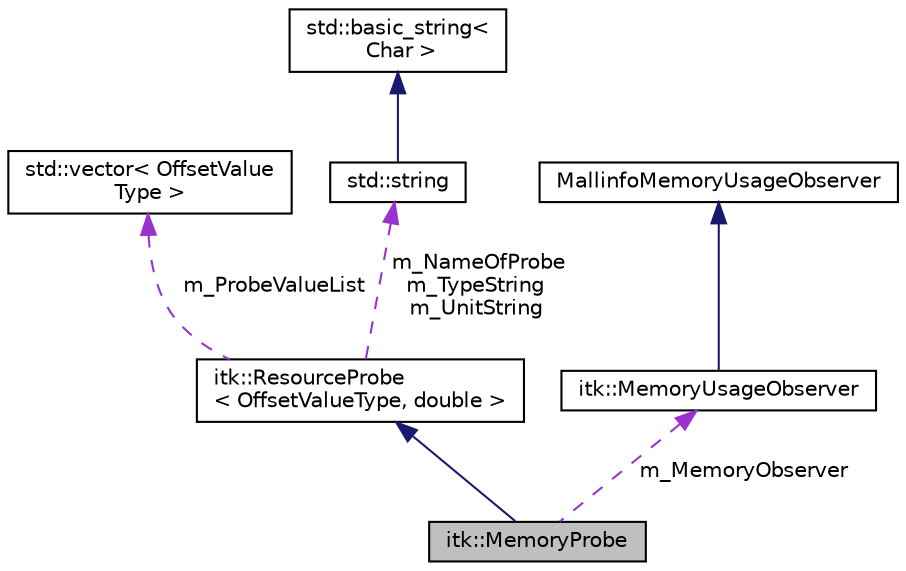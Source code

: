 digraph "itk::MemoryProbe"
{
 // LATEX_PDF_SIZE
  edge [fontname="Helvetica",fontsize="10",labelfontname="Helvetica",labelfontsize="10"];
  node [fontname="Helvetica",fontsize="10",shape=record];
  Node1 [label="itk::MemoryProbe",height=0.2,width=0.4,color="black", fillcolor="grey75", style="filled", fontcolor="black",tooltip="Computes the memory allocated between two points in code."];
  Node2 -> Node1 [dir="back",color="midnightblue",fontsize="10",style="solid",fontname="Helvetica"];
  Node2 [label="itk::ResourceProbe\l\< OffsetValueType, double \>",height=0.2,width=0.4,color="black", fillcolor="white", style="filled",URL="$classitk_1_1ResourceProbe.html",tooltip=" "];
  Node3 -> Node2 [dir="back",color="darkorchid3",fontsize="10",style="dashed",label=" m_ProbeValueList" ,fontname="Helvetica"];
  Node3 [label="std::vector\< OffsetValue\lType \>",height=0.2,width=0.4,color="black", fillcolor="white", style="filled",tooltip=" "];
  Node4 -> Node2 [dir="back",color="darkorchid3",fontsize="10",style="dashed",label=" m_NameOfProbe\nm_TypeString\nm_UnitString" ,fontname="Helvetica"];
  Node4 [label="std::string",height=0.2,width=0.4,color="black", fillcolor="white", style="filled",tooltip=" "];
  Node5 -> Node4 [dir="back",color="midnightblue",fontsize="10",style="solid",fontname="Helvetica"];
  Node5 [label="std::basic_string\<\l Char \>",height=0.2,width=0.4,color="black", fillcolor="white", style="filled",tooltip=" "];
  Node6 -> Node1 [dir="back",color="darkorchid3",fontsize="10",style="dashed",label=" m_MemoryObserver" ,fontname="Helvetica"];
  Node6 [label="itk::MemoryUsageObserver",height=0.2,width=0.4,color="black", fillcolor="white", style="filled",URL="$classitk_1_1MemoryUsageObserver.html",tooltip="Provides the memory usage of the process."];
  Node7 -> Node6 [dir="back",color="midnightblue",fontsize="10",style="solid",fontname="Helvetica"];
  Node7 [label="MallinfoMemoryUsageObserver",height=0.2,width=0.4,color="black", fillcolor="white", style="filled",tooltip=" "];
}
